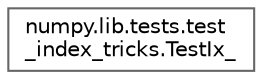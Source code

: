 digraph "Graphical Class Hierarchy"
{
 // LATEX_PDF_SIZE
  bgcolor="transparent";
  edge [fontname=Helvetica,fontsize=10,labelfontname=Helvetica,labelfontsize=10];
  node [fontname=Helvetica,fontsize=10,shape=box,height=0.2,width=0.4];
  rankdir="LR";
  Node0 [id="Node000000",label="numpy.lib.tests.test\l_index_tricks.TestIx_",height=0.2,width=0.4,color="grey40", fillcolor="white", style="filled",URL="$dc/d59/classnumpy_1_1lib_1_1tests_1_1test__index__tricks_1_1TestIx__.html",tooltip=" "];
}
